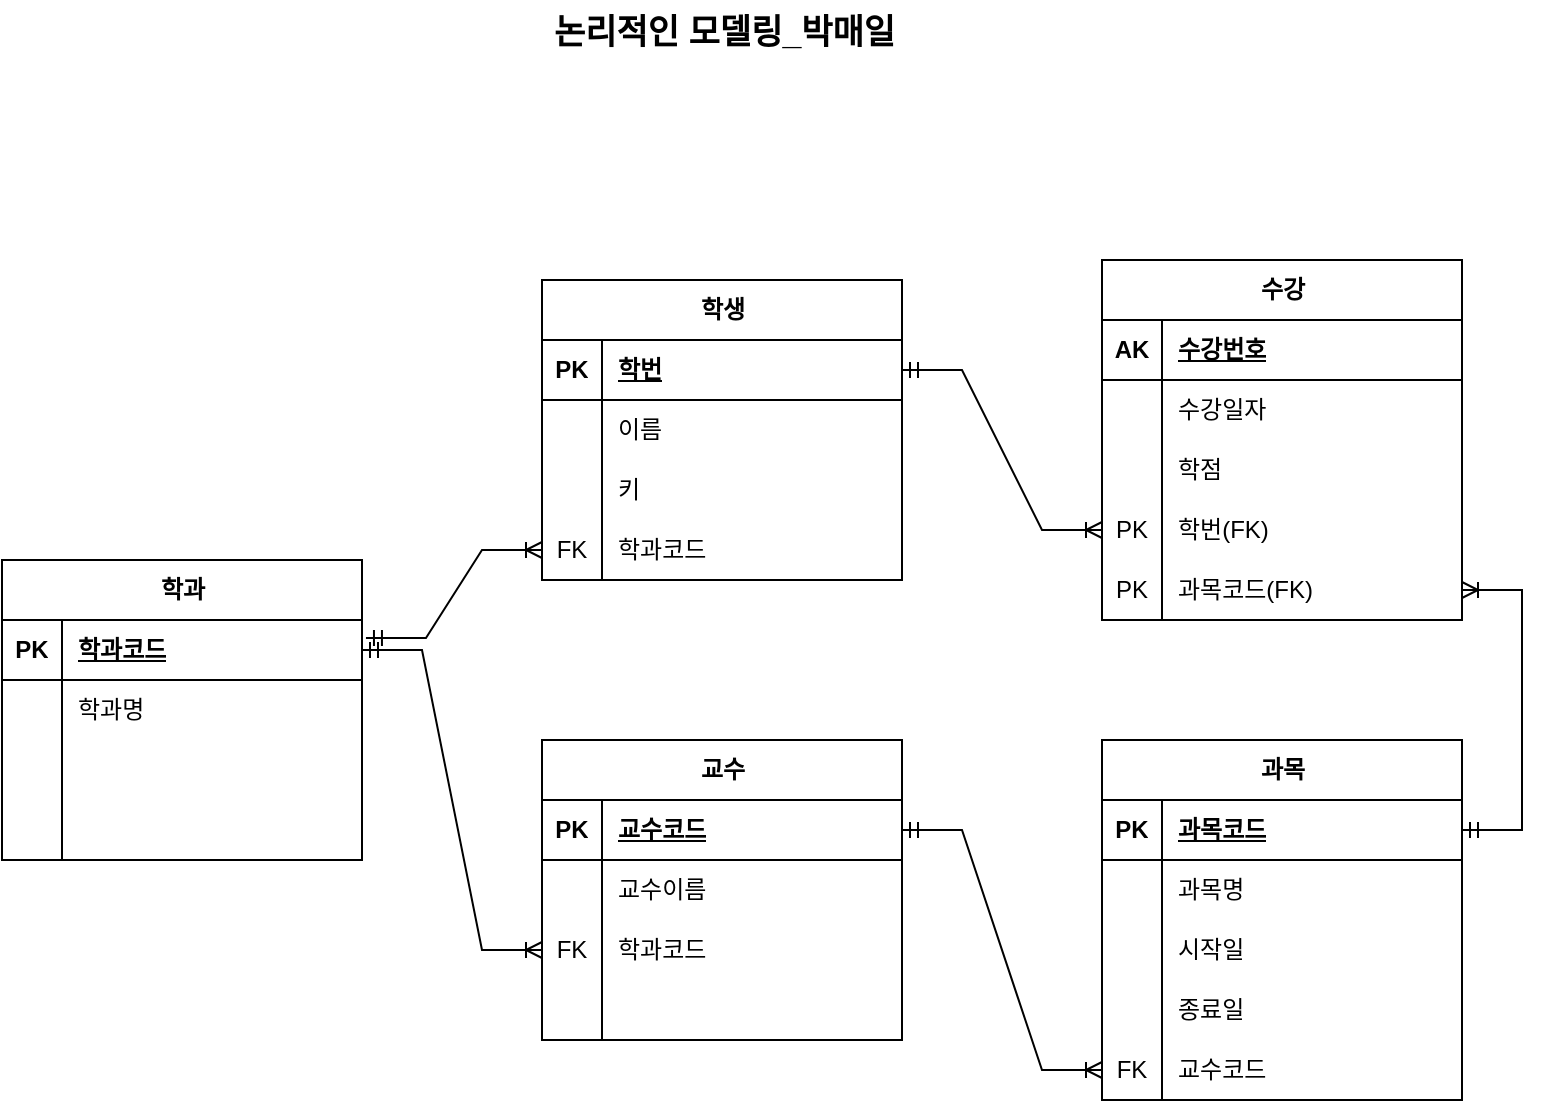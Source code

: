 <mxfile version="22.1.17" type="github" pages="3">
  <diagram name="페이지-1" id="8mbdbwKXTaejKCifQE3e">
    <mxGraphModel dx="1050" dy="607" grid="1" gridSize="10" guides="1" tooltips="1" connect="1" arrows="1" fold="1" page="1" pageScale="1" pageWidth="827" pageHeight="1169" math="0" shadow="0">
      <root>
        <mxCell id="0" />
        <mxCell id="1" parent="0" />
        <mxCell id="m6xZ7D8iMbfLOJDfzUZq-1" value="학생" style="shape=table;startSize=30;container=1;collapsible=1;childLayout=tableLayout;fixedRows=1;rowLines=0;fontStyle=1;align=center;resizeLast=1;html=1;" parent="1" vertex="1">
          <mxGeometry x="540" y="230" width="180" height="150" as="geometry" />
        </mxCell>
        <mxCell id="m6xZ7D8iMbfLOJDfzUZq-2" value="" style="shape=tableRow;horizontal=0;startSize=0;swimlaneHead=0;swimlaneBody=0;fillColor=none;collapsible=0;dropTarget=0;points=[[0,0.5],[1,0.5]];portConstraint=eastwest;top=0;left=0;right=0;bottom=1;" parent="m6xZ7D8iMbfLOJDfzUZq-1" vertex="1">
          <mxGeometry y="30" width="180" height="30" as="geometry" />
        </mxCell>
        <mxCell id="m6xZ7D8iMbfLOJDfzUZq-3" value="PK" style="shape=partialRectangle;connectable=0;fillColor=none;top=0;left=0;bottom=0;right=0;fontStyle=1;overflow=hidden;whiteSpace=wrap;html=1;" parent="m6xZ7D8iMbfLOJDfzUZq-2" vertex="1">
          <mxGeometry width="30" height="30" as="geometry">
            <mxRectangle width="30" height="30" as="alternateBounds" />
          </mxGeometry>
        </mxCell>
        <mxCell id="m6xZ7D8iMbfLOJDfzUZq-4" value="학번" style="shape=partialRectangle;connectable=0;fillColor=none;top=0;left=0;bottom=0;right=0;align=left;spacingLeft=6;fontStyle=5;overflow=hidden;whiteSpace=wrap;html=1;" parent="m6xZ7D8iMbfLOJDfzUZq-2" vertex="1">
          <mxGeometry x="30" width="150" height="30" as="geometry">
            <mxRectangle width="150" height="30" as="alternateBounds" />
          </mxGeometry>
        </mxCell>
        <mxCell id="m6xZ7D8iMbfLOJDfzUZq-5" value="" style="shape=tableRow;horizontal=0;startSize=0;swimlaneHead=0;swimlaneBody=0;fillColor=none;collapsible=0;dropTarget=0;points=[[0,0.5],[1,0.5]];portConstraint=eastwest;top=0;left=0;right=0;bottom=0;" parent="m6xZ7D8iMbfLOJDfzUZq-1" vertex="1">
          <mxGeometry y="60" width="180" height="30" as="geometry" />
        </mxCell>
        <mxCell id="m6xZ7D8iMbfLOJDfzUZq-6" value="" style="shape=partialRectangle;connectable=0;fillColor=none;top=0;left=0;bottom=0;right=0;editable=1;overflow=hidden;whiteSpace=wrap;html=1;" parent="m6xZ7D8iMbfLOJDfzUZq-5" vertex="1">
          <mxGeometry width="30" height="30" as="geometry">
            <mxRectangle width="30" height="30" as="alternateBounds" />
          </mxGeometry>
        </mxCell>
        <mxCell id="m6xZ7D8iMbfLOJDfzUZq-7" value="이름" style="shape=partialRectangle;connectable=0;fillColor=none;top=0;left=0;bottom=0;right=0;align=left;spacingLeft=6;overflow=hidden;whiteSpace=wrap;html=1;" parent="m6xZ7D8iMbfLOJDfzUZq-5" vertex="1">
          <mxGeometry x="30" width="150" height="30" as="geometry">
            <mxRectangle width="150" height="30" as="alternateBounds" />
          </mxGeometry>
        </mxCell>
        <mxCell id="m6xZ7D8iMbfLOJDfzUZq-8" value="" style="shape=tableRow;horizontal=0;startSize=0;swimlaneHead=0;swimlaneBody=0;fillColor=none;collapsible=0;dropTarget=0;points=[[0,0.5],[1,0.5]];portConstraint=eastwest;top=0;left=0;right=0;bottom=0;" parent="m6xZ7D8iMbfLOJDfzUZq-1" vertex="1">
          <mxGeometry y="90" width="180" height="30" as="geometry" />
        </mxCell>
        <mxCell id="m6xZ7D8iMbfLOJDfzUZq-9" value="" style="shape=partialRectangle;connectable=0;fillColor=none;top=0;left=0;bottom=0;right=0;editable=1;overflow=hidden;whiteSpace=wrap;html=1;" parent="m6xZ7D8iMbfLOJDfzUZq-8" vertex="1">
          <mxGeometry width="30" height="30" as="geometry">
            <mxRectangle width="30" height="30" as="alternateBounds" />
          </mxGeometry>
        </mxCell>
        <mxCell id="m6xZ7D8iMbfLOJDfzUZq-10" value="키" style="shape=partialRectangle;connectable=0;fillColor=none;top=0;left=0;bottom=0;right=0;align=left;spacingLeft=6;overflow=hidden;whiteSpace=wrap;html=1;" parent="m6xZ7D8iMbfLOJDfzUZq-8" vertex="1">
          <mxGeometry x="30" width="150" height="30" as="geometry">
            <mxRectangle width="150" height="30" as="alternateBounds" />
          </mxGeometry>
        </mxCell>
        <mxCell id="m6xZ7D8iMbfLOJDfzUZq-11" value="" style="shape=tableRow;horizontal=0;startSize=0;swimlaneHead=0;swimlaneBody=0;fillColor=none;collapsible=0;dropTarget=0;points=[[0,0.5],[1,0.5]];portConstraint=eastwest;top=0;left=0;right=0;bottom=0;" parent="m6xZ7D8iMbfLOJDfzUZq-1" vertex="1">
          <mxGeometry y="120" width="180" height="30" as="geometry" />
        </mxCell>
        <mxCell id="m6xZ7D8iMbfLOJDfzUZq-12" value="FK" style="shape=partialRectangle;connectable=0;fillColor=none;top=0;left=0;bottom=0;right=0;editable=1;overflow=hidden;whiteSpace=wrap;html=1;" parent="m6xZ7D8iMbfLOJDfzUZq-11" vertex="1">
          <mxGeometry width="30" height="30" as="geometry">
            <mxRectangle width="30" height="30" as="alternateBounds" />
          </mxGeometry>
        </mxCell>
        <mxCell id="m6xZ7D8iMbfLOJDfzUZq-13" value="학과코드" style="shape=partialRectangle;connectable=0;fillColor=none;top=0;left=0;bottom=0;right=0;align=left;spacingLeft=6;overflow=hidden;whiteSpace=wrap;html=1;" parent="m6xZ7D8iMbfLOJDfzUZq-11" vertex="1">
          <mxGeometry x="30" width="150" height="30" as="geometry">
            <mxRectangle width="150" height="30" as="alternateBounds" />
          </mxGeometry>
        </mxCell>
        <mxCell id="m6xZ7D8iMbfLOJDfzUZq-14" value="학과" style="shape=table;startSize=30;container=1;collapsible=1;childLayout=tableLayout;fixedRows=1;rowLines=0;fontStyle=1;align=center;resizeLast=1;html=1;" parent="1" vertex="1">
          <mxGeometry x="270" y="370" width="180" height="150" as="geometry" />
        </mxCell>
        <mxCell id="m6xZ7D8iMbfLOJDfzUZq-15" value="" style="shape=tableRow;horizontal=0;startSize=0;swimlaneHead=0;swimlaneBody=0;fillColor=none;collapsible=0;dropTarget=0;points=[[0,0.5],[1,0.5]];portConstraint=eastwest;top=0;left=0;right=0;bottom=1;" parent="m6xZ7D8iMbfLOJDfzUZq-14" vertex="1">
          <mxGeometry y="30" width="180" height="30" as="geometry" />
        </mxCell>
        <mxCell id="m6xZ7D8iMbfLOJDfzUZq-16" value="PK" style="shape=partialRectangle;connectable=0;fillColor=none;top=0;left=0;bottom=0;right=0;fontStyle=1;overflow=hidden;whiteSpace=wrap;html=1;" parent="m6xZ7D8iMbfLOJDfzUZq-15" vertex="1">
          <mxGeometry width="30" height="30" as="geometry">
            <mxRectangle width="30" height="30" as="alternateBounds" />
          </mxGeometry>
        </mxCell>
        <mxCell id="m6xZ7D8iMbfLOJDfzUZq-17" value="학과코드" style="shape=partialRectangle;connectable=0;fillColor=none;top=0;left=0;bottom=0;right=0;align=left;spacingLeft=6;fontStyle=5;overflow=hidden;whiteSpace=wrap;html=1;" parent="m6xZ7D8iMbfLOJDfzUZq-15" vertex="1">
          <mxGeometry x="30" width="150" height="30" as="geometry">
            <mxRectangle width="150" height="30" as="alternateBounds" />
          </mxGeometry>
        </mxCell>
        <mxCell id="m6xZ7D8iMbfLOJDfzUZq-18" value="" style="shape=tableRow;horizontal=0;startSize=0;swimlaneHead=0;swimlaneBody=0;fillColor=none;collapsible=0;dropTarget=0;points=[[0,0.5],[1,0.5]];portConstraint=eastwest;top=0;left=0;right=0;bottom=0;" parent="m6xZ7D8iMbfLOJDfzUZq-14" vertex="1">
          <mxGeometry y="60" width="180" height="30" as="geometry" />
        </mxCell>
        <mxCell id="m6xZ7D8iMbfLOJDfzUZq-19" value="" style="shape=partialRectangle;connectable=0;fillColor=none;top=0;left=0;bottom=0;right=0;editable=1;overflow=hidden;whiteSpace=wrap;html=1;" parent="m6xZ7D8iMbfLOJDfzUZq-18" vertex="1">
          <mxGeometry width="30" height="30" as="geometry">
            <mxRectangle width="30" height="30" as="alternateBounds" />
          </mxGeometry>
        </mxCell>
        <mxCell id="m6xZ7D8iMbfLOJDfzUZq-20" value="학과명" style="shape=partialRectangle;connectable=0;fillColor=none;top=0;left=0;bottom=0;right=0;align=left;spacingLeft=6;overflow=hidden;whiteSpace=wrap;html=1;" parent="m6xZ7D8iMbfLOJDfzUZq-18" vertex="1">
          <mxGeometry x="30" width="150" height="30" as="geometry">
            <mxRectangle width="150" height="30" as="alternateBounds" />
          </mxGeometry>
        </mxCell>
        <mxCell id="m6xZ7D8iMbfLOJDfzUZq-21" value="" style="shape=tableRow;horizontal=0;startSize=0;swimlaneHead=0;swimlaneBody=0;fillColor=none;collapsible=0;dropTarget=0;points=[[0,0.5],[1,0.5]];portConstraint=eastwest;top=0;left=0;right=0;bottom=0;" parent="m6xZ7D8iMbfLOJDfzUZq-14" vertex="1">
          <mxGeometry y="90" width="180" height="30" as="geometry" />
        </mxCell>
        <mxCell id="m6xZ7D8iMbfLOJDfzUZq-22" value="" style="shape=partialRectangle;connectable=0;fillColor=none;top=0;left=0;bottom=0;right=0;editable=1;overflow=hidden;whiteSpace=wrap;html=1;" parent="m6xZ7D8iMbfLOJDfzUZq-21" vertex="1">
          <mxGeometry width="30" height="30" as="geometry">
            <mxRectangle width="30" height="30" as="alternateBounds" />
          </mxGeometry>
        </mxCell>
        <mxCell id="m6xZ7D8iMbfLOJDfzUZq-23" value="" style="shape=partialRectangle;connectable=0;fillColor=none;top=0;left=0;bottom=0;right=0;align=left;spacingLeft=6;overflow=hidden;whiteSpace=wrap;html=1;" parent="m6xZ7D8iMbfLOJDfzUZq-21" vertex="1">
          <mxGeometry x="30" width="150" height="30" as="geometry">
            <mxRectangle width="150" height="30" as="alternateBounds" />
          </mxGeometry>
        </mxCell>
        <mxCell id="m6xZ7D8iMbfLOJDfzUZq-24" value="" style="shape=tableRow;horizontal=0;startSize=0;swimlaneHead=0;swimlaneBody=0;fillColor=none;collapsible=0;dropTarget=0;points=[[0,0.5],[1,0.5]];portConstraint=eastwest;top=0;left=0;right=0;bottom=0;" parent="m6xZ7D8iMbfLOJDfzUZq-14" vertex="1">
          <mxGeometry y="120" width="180" height="30" as="geometry" />
        </mxCell>
        <mxCell id="m6xZ7D8iMbfLOJDfzUZq-25" value="" style="shape=partialRectangle;connectable=0;fillColor=none;top=0;left=0;bottom=0;right=0;editable=1;overflow=hidden;whiteSpace=wrap;html=1;" parent="m6xZ7D8iMbfLOJDfzUZq-24" vertex="1">
          <mxGeometry width="30" height="30" as="geometry">
            <mxRectangle width="30" height="30" as="alternateBounds" />
          </mxGeometry>
        </mxCell>
        <mxCell id="m6xZ7D8iMbfLOJDfzUZq-26" value="" style="shape=partialRectangle;connectable=0;fillColor=none;top=0;left=0;bottom=0;right=0;align=left;spacingLeft=6;overflow=hidden;whiteSpace=wrap;html=1;" parent="m6xZ7D8iMbfLOJDfzUZq-24" vertex="1">
          <mxGeometry x="30" width="150" height="30" as="geometry">
            <mxRectangle width="150" height="30" as="alternateBounds" />
          </mxGeometry>
        </mxCell>
        <mxCell id="m6xZ7D8iMbfLOJDfzUZq-27" value="교수" style="shape=table;startSize=30;container=1;collapsible=1;childLayout=tableLayout;fixedRows=1;rowLines=0;fontStyle=1;align=center;resizeLast=1;html=1;" parent="1" vertex="1">
          <mxGeometry x="540" y="460" width="180" height="150" as="geometry" />
        </mxCell>
        <mxCell id="m6xZ7D8iMbfLOJDfzUZq-28" value="" style="shape=tableRow;horizontal=0;startSize=0;swimlaneHead=0;swimlaneBody=0;fillColor=none;collapsible=0;dropTarget=0;points=[[0,0.5],[1,0.5]];portConstraint=eastwest;top=0;left=0;right=0;bottom=1;" parent="m6xZ7D8iMbfLOJDfzUZq-27" vertex="1">
          <mxGeometry y="30" width="180" height="30" as="geometry" />
        </mxCell>
        <mxCell id="m6xZ7D8iMbfLOJDfzUZq-29" value="PK" style="shape=partialRectangle;connectable=0;fillColor=none;top=0;left=0;bottom=0;right=0;fontStyle=1;overflow=hidden;whiteSpace=wrap;html=1;" parent="m6xZ7D8iMbfLOJDfzUZq-28" vertex="1">
          <mxGeometry width="30" height="30" as="geometry">
            <mxRectangle width="30" height="30" as="alternateBounds" />
          </mxGeometry>
        </mxCell>
        <mxCell id="m6xZ7D8iMbfLOJDfzUZq-30" value="교수코드" style="shape=partialRectangle;connectable=0;fillColor=none;top=0;left=0;bottom=0;right=0;align=left;spacingLeft=6;fontStyle=5;overflow=hidden;whiteSpace=wrap;html=1;" parent="m6xZ7D8iMbfLOJDfzUZq-28" vertex="1">
          <mxGeometry x="30" width="150" height="30" as="geometry">
            <mxRectangle width="150" height="30" as="alternateBounds" />
          </mxGeometry>
        </mxCell>
        <mxCell id="m6xZ7D8iMbfLOJDfzUZq-31" value="" style="shape=tableRow;horizontal=0;startSize=0;swimlaneHead=0;swimlaneBody=0;fillColor=none;collapsible=0;dropTarget=0;points=[[0,0.5],[1,0.5]];portConstraint=eastwest;top=0;left=0;right=0;bottom=0;" parent="m6xZ7D8iMbfLOJDfzUZq-27" vertex="1">
          <mxGeometry y="60" width="180" height="30" as="geometry" />
        </mxCell>
        <mxCell id="m6xZ7D8iMbfLOJDfzUZq-32" value="" style="shape=partialRectangle;connectable=0;fillColor=none;top=0;left=0;bottom=0;right=0;editable=1;overflow=hidden;whiteSpace=wrap;html=1;" parent="m6xZ7D8iMbfLOJDfzUZq-31" vertex="1">
          <mxGeometry width="30" height="30" as="geometry">
            <mxRectangle width="30" height="30" as="alternateBounds" />
          </mxGeometry>
        </mxCell>
        <mxCell id="m6xZ7D8iMbfLOJDfzUZq-33" value="교수이름" style="shape=partialRectangle;connectable=0;fillColor=none;top=0;left=0;bottom=0;right=0;align=left;spacingLeft=6;overflow=hidden;whiteSpace=wrap;html=1;" parent="m6xZ7D8iMbfLOJDfzUZq-31" vertex="1">
          <mxGeometry x="30" width="150" height="30" as="geometry">
            <mxRectangle width="150" height="30" as="alternateBounds" />
          </mxGeometry>
        </mxCell>
        <mxCell id="m6xZ7D8iMbfLOJDfzUZq-34" value="" style="shape=tableRow;horizontal=0;startSize=0;swimlaneHead=0;swimlaneBody=0;fillColor=none;collapsible=0;dropTarget=0;points=[[0,0.5],[1,0.5]];portConstraint=eastwest;top=0;left=0;right=0;bottom=0;" parent="m6xZ7D8iMbfLOJDfzUZq-27" vertex="1">
          <mxGeometry y="90" width="180" height="30" as="geometry" />
        </mxCell>
        <mxCell id="m6xZ7D8iMbfLOJDfzUZq-35" value="FK" style="shape=partialRectangle;connectable=0;fillColor=none;top=0;left=0;bottom=0;right=0;editable=1;overflow=hidden;whiteSpace=wrap;html=1;" parent="m6xZ7D8iMbfLOJDfzUZq-34" vertex="1">
          <mxGeometry width="30" height="30" as="geometry">
            <mxRectangle width="30" height="30" as="alternateBounds" />
          </mxGeometry>
        </mxCell>
        <mxCell id="m6xZ7D8iMbfLOJDfzUZq-36" value="학과코드" style="shape=partialRectangle;connectable=0;fillColor=none;top=0;left=0;bottom=0;right=0;align=left;spacingLeft=6;overflow=hidden;whiteSpace=wrap;html=1;" parent="m6xZ7D8iMbfLOJDfzUZq-34" vertex="1">
          <mxGeometry x="30" width="150" height="30" as="geometry">
            <mxRectangle width="150" height="30" as="alternateBounds" />
          </mxGeometry>
        </mxCell>
        <mxCell id="m6xZ7D8iMbfLOJDfzUZq-37" value="" style="shape=tableRow;horizontal=0;startSize=0;swimlaneHead=0;swimlaneBody=0;fillColor=none;collapsible=0;dropTarget=0;points=[[0,0.5],[1,0.5]];portConstraint=eastwest;top=0;left=0;right=0;bottom=0;" parent="m6xZ7D8iMbfLOJDfzUZq-27" vertex="1">
          <mxGeometry y="120" width="180" height="30" as="geometry" />
        </mxCell>
        <mxCell id="m6xZ7D8iMbfLOJDfzUZq-38" value="" style="shape=partialRectangle;connectable=0;fillColor=none;top=0;left=0;bottom=0;right=0;editable=1;overflow=hidden;whiteSpace=wrap;html=1;" parent="m6xZ7D8iMbfLOJDfzUZq-37" vertex="1">
          <mxGeometry width="30" height="30" as="geometry">
            <mxRectangle width="30" height="30" as="alternateBounds" />
          </mxGeometry>
        </mxCell>
        <mxCell id="m6xZ7D8iMbfLOJDfzUZq-39" value="" style="shape=partialRectangle;connectable=0;fillColor=none;top=0;left=0;bottom=0;right=0;align=left;spacingLeft=6;overflow=hidden;whiteSpace=wrap;html=1;" parent="m6xZ7D8iMbfLOJDfzUZq-37" vertex="1">
          <mxGeometry x="30" width="150" height="30" as="geometry">
            <mxRectangle width="150" height="30" as="alternateBounds" />
          </mxGeometry>
        </mxCell>
        <mxCell id="m6xZ7D8iMbfLOJDfzUZq-40" value="과목" style="shape=table;startSize=30;container=1;collapsible=1;childLayout=tableLayout;fixedRows=1;rowLines=0;fontStyle=1;align=center;resizeLast=1;html=1;" parent="1" vertex="1">
          <mxGeometry x="820" y="460" width="180" height="180" as="geometry" />
        </mxCell>
        <mxCell id="m6xZ7D8iMbfLOJDfzUZq-41" value="" style="shape=tableRow;horizontal=0;startSize=0;swimlaneHead=0;swimlaneBody=0;fillColor=none;collapsible=0;dropTarget=0;points=[[0,0.5],[1,0.5]];portConstraint=eastwest;top=0;left=0;right=0;bottom=1;" parent="m6xZ7D8iMbfLOJDfzUZq-40" vertex="1">
          <mxGeometry y="30" width="180" height="30" as="geometry" />
        </mxCell>
        <mxCell id="m6xZ7D8iMbfLOJDfzUZq-42" value="PK" style="shape=partialRectangle;connectable=0;fillColor=none;top=0;left=0;bottom=0;right=0;fontStyle=1;overflow=hidden;whiteSpace=wrap;html=1;" parent="m6xZ7D8iMbfLOJDfzUZq-41" vertex="1">
          <mxGeometry width="30" height="30" as="geometry">
            <mxRectangle width="30" height="30" as="alternateBounds" />
          </mxGeometry>
        </mxCell>
        <mxCell id="m6xZ7D8iMbfLOJDfzUZq-43" value="과목코드" style="shape=partialRectangle;connectable=0;fillColor=none;top=0;left=0;bottom=0;right=0;align=left;spacingLeft=6;fontStyle=5;overflow=hidden;whiteSpace=wrap;html=1;" parent="m6xZ7D8iMbfLOJDfzUZq-41" vertex="1">
          <mxGeometry x="30" width="150" height="30" as="geometry">
            <mxRectangle width="150" height="30" as="alternateBounds" />
          </mxGeometry>
        </mxCell>
        <mxCell id="m6xZ7D8iMbfLOJDfzUZq-44" value="" style="shape=tableRow;horizontal=0;startSize=0;swimlaneHead=0;swimlaneBody=0;fillColor=none;collapsible=0;dropTarget=0;points=[[0,0.5],[1,0.5]];portConstraint=eastwest;top=0;left=0;right=0;bottom=0;" parent="m6xZ7D8iMbfLOJDfzUZq-40" vertex="1">
          <mxGeometry y="60" width="180" height="30" as="geometry" />
        </mxCell>
        <mxCell id="m6xZ7D8iMbfLOJDfzUZq-45" value="" style="shape=partialRectangle;connectable=0;fillColor=none;top=0;left=0;bottom=0;right=0;editable=1;overflow=hidden;whiteSpace=wrap;html=1;" parent="m6xZ7D8iMbfLOJDfzUZq-44" vertex="1">
          <mxGeometry width="30" height="30" as="geometry">
            <mxRectangle width="30" height="30" as="alternateBounds" />
          </mxGeometry>
        </mxCell>
        <mxCell id="m6xZ7D8iMbfLOJDfzUZq-46" value="과목명" style="shape=partialRectangle;connectable=0;fillColor=none;top=0;left=0;bottom=0;right=0;align=left;spacingLeft=6;overflow=hidden;whiteSpace=wrap;html=1;" parent="m6xZ7D8iMbfLOJDfzUZq-44" vertex="1">
          <mxGeometry x="30" width="150" height="30" as="geometry">
            <mxRectangle width="150" height="30" as="alternateBounds" />
          </mxGeometry>
        </mxCell>
        <mxCell id="m6xZ7D8iMbfLOJDfzUZq-47" value="" style="shape=tableRow;horizontal=0;startSize=0;swimlaneHead=0;swimlaneBody=0;fillColor=none;collapsible=0;dropTarget=0;points=[[0,0.5],[1,0.5]];portConstraint=eastwest;top=0;left=0;right=0;bottom=0;" parent="m6xZ7D8iMbfLOJDfzUZq-40" vertex="1">
          <mxGeometry y="90" width="180" height="30" as="geometry" />
        </mxCell>
        <mxCell id="m6xZ7D8iMbfLOJDfzUZq-48" value="" style="shape=partialRectangle;connectable=0;fillColor=none;top=0;left=0;bottom=0;right=0;editable=1;overflow=hidden;whiteSpace=wrap;html=1;" parent="m6xZ7D8iMbfLOJDfzUZq-47" vertex="1">
          <mxGeometry width="30" height="30" as="geometry">
            <mxRectangle width="30" height="30" as="alternateBounds" />
          </mxGeometry>
        </mxCell>
        <mxCell id="m6xZ7D8iMbfLOJDfzUZq-49" value="시작일" style="shape=partialRectangle;connectable=0;fillColor=none;top=0;left=0;bottom=0;right=0;align=left;spacingLeft=6;overflow=hidden;whiteSpace=wrap;html=1;" parent="m6xZ7D8iMbfLOJDfzUZq-47" vertex="1">
          <mxGeometry x="30" width="150" height="30" as="geometry">
            <mxRectangle width="150" height="30" as="alternateBounds" />
          </mxGeometry>
        </mxCell>
        <mxCell id="m6xZ7D8iMbfLOJDfzUZq-50" value="" style="shape=tableRow;horizontal=0;startSize=0;swimlaneHead=0;swimlaneBody=0;fillColor=none;collapsible=0;dropTarget=0;points=[[0,0.5],[1,0.5]];portConstraint=eastwest;top=0;left=0;right=0;bottom=0;" parent="m6xZ7D8iMbfLOJDfzUZq-40" vertex="1">
          <mxGeometry y="120" width="180" height="30" as="geometry" />
        </mxCell>
        <mxCell id="m6xZ7D8iMbfLOJDfzUZq-51" value="" style="shape=partialRectangle;connectable=0;fillColor=none;top=0;left=0;bottom=0;right=0;editable=1;overflow=hidden;whiteSpace=wrap;html=1;" parent="m6xZ7D8iMbfLOJDfzUZq-50" vertex="1">
          <mxGeometry width="30" height="30" as="geometry">
            <mxRectangle width="30" height="30" as="alternateBounds" />
          </mxGeometry>
        </mxCell>
        <mxCell id="m6xZ7D8iMbfLOJDfzUZq-52" value="종료일" style="shape=partialRectangle;connectable=0;fillColor=none;top=0;left=0;bottom=0;right=0;align=left;spacingLeft=6;overflow=hidden;whiteSpace=wrap;html=1;" parent="m6xZ7D8iMbfLOJDfzUZq-50" vertex="1">
          <mxGeometry x="30" width="150" height="30" as="geometry">
            <mxRectangle width="150" height="30" as="alternateBounds" />
          </mxGeometry>
        </mxCell>
        <mxCell id="m6xZ7D8iMbfLOJDfzUZq-84" value="" style="shape=tableRow;horizontal=0;startSize=0;swimlaneHead=0;swimlaneBody=0;fillColor=none;collapsible=0;dropTarget=0;points=[[0,0.5],[1,0.5]];portConstraint=eastwest;top=0;left=0;right=0;bottom=0;" parent="m6xZ7D8iMbfLOJDfzUZq-40" vertex="1">
          <mxGeometry y="150" width="180" height="30" as="geometry" />
        </mxCell>
        <mxCell id="m6xZ7D8iMbfLOJDfzUZq-85" value="FK" style="shape=partialRectangle;connectable=0;fillColor=none;top=0;left=0;bottom=0;right=0;editable=1;overflow=hidden;whiteSpace=wrap;html=1;" parent="m6xZ7D8iMbfLOJDfzUZq-84" vertex="1">
          <mxGeometry width="30" height="30" as="geometry">
            <mxRectangle width="30" height="30" as="alternateBounds" />
          </mxGeometry>
        </mxCell>
        <mxCell id="m6xZ7D8iMbfLOJDfzUZq-86" value="교수코드" style="shape=partialRectangle;connectable=0;fillColor=none;top=0;left=0;bottom=0;right=0;align=left;spacingLeft=6;overflow=hidden;whiteSpace=wrap;html=1;" parent="m6xZ7D8iMbfLOJDfzUZq-84" vertex="1">
          <mxGeometry x="30" width="150" height="30" as="geometry">
            <mxRectangle width="150" height="30" as="alternateBounds" />
          </mxGeometry>
        </mxCell>
        <mxCell id="m6xZ7D8iMbfLOJDfzUZq-66" value="수강" style="shape=table;startSize=30;container=1;collapsible=1;childLayout=tableLayout;fixedRows=1;rowLines=0;fontStyle=1;align=center;resizeLast=1;html=1;" parent="1" vertex="1">
          <mxGeometry x="820" y="220" width="180" height="180" as="geometry" />
        </mxCell>
        <mxCell id="m6xZ7D8iMbfLOJDfzUZq-67" value="" style="shape=tableRow;horizontal=0;startSize=0;swimlaneHead=0;swimlaneBody=0;fillColor=none;collapsible=0;dropTarget=0;points=[[0,0.5],[1,0.5]];portConstraint=eastwest;top=0;left=0;right=0;bottom=1;" parent="m6xZ7D8iMbfLOJDfzUZq-66" vertex="1">
          <mxGeometry y="30" width="180" height="30" as="geometry" />
        </mxCell>
        <mxCell id="m6xZ7D8iMbfLOJDfzUZq-68" value="AK" style="shape=partialRectangle;connectable=0;fillColor=none;top=0;left=0;bottom=0;right=0;fontStyle=1;overflow=hidden;whiteSpace=wrap;html=1;" parent="m6xZ7D8iMbfLOJDfzUZq-67" vertex="1">
          <mxGeometry width="30" height="30" as="geometry">
            <mxRectangle width="30" height="30" as="alternateBounds" />
          </mxGeometry>
        </mxCell>
        <mxCell id="m6xZ7D8iMbfLOJDfzUZq-69" value="수강번호" style="shape=partialRectangle;connectable=0;fillColor=none;top=0;left=0;bottom=0;right=0;align=left;spacingLeft=6;fontStyle=5;overflow=hidden;whiteSpace=wrap;html=1;" parent="m6xZ7D8iMbfLOJDfzUZq-67" vertex="1">
          <mxGeometry x="30" width="150" height="30" as="geometry">
            <mxRectangle width="150" height="30" as="alternateBounds" />
          </mxGeometry>
        </mxCell>
        <mxCell id="m6xZ7D8iMbfLOJDfzUZq-70" value="" style="shape=tableRow;horizontal=0;startSize=0;swimlaneHead=0;swimlaneBody=0;fillColor=none;collapsible=0;dropTarget=0;points=[[0,0.5],[1,0.5]];portConstraint=eastwest;top=0;left=0;right=0;bottom=0;" parent="m6xZ7D8iMbfLOJDfzUZq-66" vertex="1">
          <mxGeometry y="60" width="180" height="30" as="geometry" />
        </mxCell>
        <mxCell id="m6xZ7D8iMbfLOJDfzUZq-71" value="" style="shape=partialRectangle;connectable=0;fillColor=none;top=0;left=0;bottom=0;right=0;editable=1;overflow=hidden;whiteSpace=wrap;html=1;" parent="m6xZ7D8iMbfLOJDfzUZq-70" vertex="1">
          <mxGeometry width="30" height="30" as="geometry">
            <mxRectangle width="30" height="30" as="alternateBounds" />
          </mxGeometry>
        </mxCell>
        <mxCell id="m6xZ7D8iMbfLOJDfzUZq-72" value="수강일자" style="shape=partialRectangle;connectable=0;fillColor=none;top=0;left=0;bottom=0;right=0;align=left;spacingLeft=6;overflow=hidden;whiteSpace=wrap;html=1;" parent="m6xZ7D8iMbfLOJDfzUZq-70" vertex="1">
          <mxGeometry x="30" width="150" height="30" as="geometry">
            <mxRectangle width="150" height="30" as="alternateBounds" />
          </mxGeometry>
        </mxCell>
        <mxCell id="m6xZ7D8iMbfLOJDfzUZq-73" value="" style="shape=tableRow;horizontal=0;startSize=0;swimlaneHead=0;swimlaneBody=0;fillColor=none;collapsible=0;dropTarget=0;points=[[0,0.5],[1,0.5]];portConstraint=eastwest;top=0;left=0;right=0;bottom=0;" parent="m6xZ7D8iMbfLOJDfzUZq-66" vertex="1">
          <mxGeometry y="90" width="180" height="30" as="geometry" />
        </mxCell>
        <mxCell id="m6xZ7D8iMbfLOJDfzUZq-74" value="" style="shape=partialRectangle;connectable=0;fillColor=none;top=0;left=0;bottom=0;right=0;editable=1;overflow=hidden;whiteSpace=wrap;html=1;" parent="m6xZ7D8iMbfLOJDfzUZq-73" vertex="1">
          <mxGeometry width="30" height="30" as="geometry">
            <mxRectangle width="30" height="30" as="alternateBounds" />
          </mxGeometry>
        </mxCell>
        <mxCell id="m6xZ7D8iMbfLOJDfzUZq-75" value="학점" style="shape=partialRectangle;connectable=0;fillColor=none;top=0;left=0;bottom=0;right=0;align=left;spacingLeft=6;overflow=hidden;whiteSpace=wrap;html=1;" parent="m6xZ7D8iMbfLOJDfzUZq-73" vertex="1">
          <mxGeometry x="30" width="150" height="30" as="geometry">
            <mxRectangle width="150" height="30" as="alternateBounds" />
          </mxGeometry>
        </mxCell>
        <mxCell id="m6xZ7D8iMbfLOJDfzUZq-76" value="" style="shape=tableRow;horizontal=0;startSize=0;swimlaneHead=0;swimlaneBody=0;fillColor=none;collapsible=0;dropTarget=0;points=[[0,0.5],[1,0.5]];portConstraint=eastwest;top=0;left=0;right=0;bottom=0;" parent="m6xZ7D8iMbfLOJDfzUZq-66" vertex="1">
          <mxGeometry y="120" width="180" height="30" as="geometry" />
        </mxCell>
        <mxCell id="m6xZ7D8iMbfLOJDfzUZq-77" value="PK" style="shape=partialRectangle;connectable=0;fillColor=none;top=0;left=0;bottom=0;right=0;editable=1;overflow=hidden;whiteSpace=wrap;html=1;" parent="m6xZ7D8iMbfLOJDfzUZq-76" vertex="1">
          <mxGeometry width="30" height="30" as="geometry">
            <mxRectangle width="30" height="30" as="alternateBounds" />
          </mxGeometry>
        </mxCell>
        <mxCell id="m6xZ7D8iMbfLOJDfzUZq-78" value="학번(FK)" style="shape=partialRectangle;connectable=0;fillColor=none;top=0;left=0;bottom=0;right=0;align=left;spacingLeft=6;overflow=hidden;whiteSpace=wrap;html=1;" parent="m6xZ7D8iMbfLOJDfzUZq-76" vertex="1">
          <mxGeometry x="30" width="150" height="30" as="geometry">
            <mxRectangle width="150" height="30" as="alternateBounds" />
          </mxGeometry>
        </mxCell>
        <mxCell id="m6xZ7D8iMbfLOJDfzUZq-87" value="" style="shape=tableRow;horizontal=0;startSize=0;swimlaneHead=0;swimlaneBody=0;fillColor=none;collapsible=0;dropTarget=0;points=[[0,0.5],[1,0.5]];portConstraint=eastwest;top=0;left=0;right=0;bottom=0;" parent="m6xZ7D8iMbfLOJDfzUZq-66" vertex="1">
          <mxGeometry y="150" width="180" height="30" as="geometry" />
        </mxCell>
        <mxCell id="m6xZ7D8iMbfLOJDfzUZq-88" value="PK" style="shape=partialRectangle;connectable=0;fillColor=none;top=0;left=0;bottom=0;right=0;editable=1;overflow=hidden;whiteSpace=wrap;html=1;" parent="m6xZ7D8iMbfLOJDfzUZq-87" vertex="1">
          <mxGeometry width="30" height="30" as="geometry">
            <mxRectangle width="30" height="30" as="alternateBounds" />
          </mxGeometry>
        </mxCell>
        <mxCell id="m6xZ7D8iMbfLOJDfzUZq-89" value="과목코드(FK)" style="shape=partialRectangle;connectable=0;fillColor=none;top=0;left=0;bottom=0;right=0;align=left;spacingLeft=6;overflow=hidden;whiteSpace=wrap;html=1;" parent="m6xZ7D8iMbfLOJDfzUZq-87" vertex="1">
          <mxGeometry x="30" width="150" height="30" as="geometry">
            <mxRectangle width="150" height="30" as="alternateBounds" />
          </mxGeometry>
        </mxCell>
        <mxCell id="m6xZ7D8iMbfLOJDfzUZq-81" value="" style="edgeStyle=entityRelationEdgeStyle;fontSize=12;html=1;endArrow=ERoneToMany;startArrow=ERmandOne;rounded=0;exitX=1.011;exitY=0.3;exitDx=0;exitDy=0;entryX=0;entryY=0.5;entryDx=0;entryDy=0;exitPerimeter=0;" parent="1" source="m6xZ7D8iMbfLOJDfzUZq-15" target="m6xZ7D8iMbfLOJDfzUZq-11" edge="1">
          <mxGeometry width="100" height="100" relative="1" as="geometry">
            <mxPoint x="480" y="285" as="sourcePoint" />
            <mxPoint x="630" y="375" as="targetPoint" />
          </mxGeometry>
        </mxCell>
        <mxCell id="m6xZ7D8iMbfLOJDfzUZq-82" value="" style="edgeStyle=entityRelationEdgeStyle;fontSize=12;html=1;endArrow=ERoneToMany;startArrow=ERmandOne;rounded=0;entryX=0;entryY=0.5;entryDx=0;entryDy=0;exitX=1;exitY=0.5;exitDx=0;exitDy=0;" parent="1" source="m6xZ7D8iMbfLOJDfzUZq-15" target="m6xZ7D8iMbfLOJDfzUZq-34" edge="1">
          <mxGeometry width="100" height="100" relative="1" as="geometry">
            <mxPoint x="450" y="360" as="sourcePoint" />
            <mxPoint x="610" y="400" as="targetPoint" />
            <Array as="points">
              <mxPoint x="570" y="450" />
            </Array>
          </mxGeometry>
        </mxCell>
        <mxCell id="m6xZ7D8iMbfLOJDfzUZq-83" value="" style="edgeStyle=entityRelationEdgeStyle;fontSize=12;html=1;endArrow=ERoneToMany;startArrow=ERmandOne;rounded=0;entryX=0;entryY=0.5;entryDx=0;entryDy=0;exitX=1;exitY=0.5;exitDx=0;exitDy=0;" parent="1" source="m6xZ7D8iMbfLOJDfzUZq-28" target="m6xZ7D8iMbfLOJDfzUZq-84" edge="1">
          <mxGeometry width="100" height="100" relative="1" as="geometry">
            <mxPoint x="740" y="570" as="sourcePoint" />
            <mxPoint x="840" y="670" as="targetPoint" />
            <Array as="points">
              <mxPoint x="870" y="655" />
            </Array>
          </mxGeometry>
        </mxCell>
        <mxCell id="m6xZ7D8iMbfLOJDfzUZq-90" value="" style="edgeStyle=entityRelationEdgeStyle;fontSize=12;html=1;endArrow=ERoneToMany;startArrow=ERmandOne;rounded=0;entryX=0;entryY=0.5;entryDx=0;entryDy=0;exitX=1;exitY=0.5;exitDx=0;exitDy=0;" parent="1" source="m6xZ7D8iMbfLOJDfzUZq-2" target="m6xZ7D8iMbfLOJDfzUZq-76" edge="1">
          <mxGeometry width="100" height="100" relative="1" as="geometry">
            <mxPoint x="460" y="385" as="sourcePoint" />
            <mxPoint x="560" y="485" as="targetPoint" />
            <Array as="points">
              <mxPoint x="590" y="470" />
            </Array>
          </mxGeometry>
        </mxCell>
        <mxCell id="m6xZ7D8iMbfLOJDfzUZq-91" value="" style="edgeStyle=entityRelationEdgeStyle;fontSize=12;html=1;endArrow=ERoneToMany;startArrow=ERmandOne;rounded=0;entryX=1;entryY=0.5;entryDx=0;entryDy=0;exitX=1;exitY=0.5;exitDx=0;exitDy=0;" parent="1" source="m6xZ7D8iMbfLOJDfzUZq-41" target="m6xZ7D8iMbfLOJDfzUZq-87" edge="1">
          <mxGeometry width="100" height="100" relative="1" as="geometry">
            <mxPoint x="730" y="285" as="sourcePoint" />
            <mxPoint x="830" y="365" as="targetPoint" />
            <Array as="points">
              <mxPoint x="600" y="480" />
            </Array>
          </mxGeometry>
        </mxCell>
        <mxCell id="m6xZ7D8iMbfLOJDfzUZq-92" value="논리적인 모델링_박매일" style="text;strokeColor=none;fillColor=none;spacingLeft=4;spacingRight=4;overflow=hidden;rotatable=0;points=[[0,0.5],[1,0.5]];portConstraint=eastwest;fontSize=17;whiteSpace=wrap;html=1;fontStyle=1" parent="1" vertex="1">
          <mxGeometry x="540" y="90" width="200" height="30" as="geometry" />
        </mxCell>
      </root>
    </mxGraphModel>
  </diagram>
  <diagram id="UtDaFHQmYoLvkmVQfIGM" name="페이지-2">
    <mxGraphModel dx="1050" dy="607" grid="1" gridSize="10" guides="1" tooltips="1" connect="1" arrows="1" fold="1" page="1" pageScale="1" pageWidth="827" pageHeight="1169" math="0" shadow="0">
      <root>
        <mxCell id="0" />
        <mxCell id="1" parent="0" />
        <mxCell id="TclDjarlPomzTp1MlGv1-1" value="고객" style="whiteSpace=wrap;html=1;align=center;" parent="1" vertex="1">
          <mxGeometry x="199" y="390" width="100" height="40" as="geometry" />
        </mxCell>
        <mxCell id="TclDjarlPomzTp1MlGv1-3" value="&lt;u&gt;고객아이디&lt;/u&gt;" style="ellipse;whiteSpace=wrap;html=1;align=center;" parent="1" vertex="1">
          <mxGeometry x="59" y="310" width="100" height="40" as="geometry" />
        </mxCell>
        <mxCell id="TclDjarlPomzTp1MlGv1-4" value="고객이름" style="ellipse;whiteSpace=wrap;html=1;align=center;" parent="1" vertex="1">
          <mxGeometry x="169" y="310" width="100" height="40" as="geometry" />
        </mxCell>
        <mxCell id="TclDjarlPomzTp1MlGv1-5" value="나이" style="ellipse;whiteSpace=wrap;html=1;align=center;" parent="1" vertex="1">
          <mxGeometry x="350" y="350" width="100" height="40" as="geometry" />
        </mxCell>
        <mxCell id="TclDjarlPomzTp1MlGv1-6" value="직업" style="ellipse;whiteSpace=wrap;html=1;align=center;" parent="1" vertex="1">
          <mxGeometry x="59" y="390" width="100" height="40" as="geometry" />
        </mxCell>
        <mxCell id="TclDjarlPomzTp1MlGv1-7" value="등급" style="ellipse;whiteSpace=wrap;html=1;align=center;" parent="1" vertex="1">
          <mxGeometry x="169" y="470" width="100" height="40" as="geometry" />
        </mxCell>
        <mxCell id="TclDjarlPomzTp1MlGv1-8" value="적립급" style="ellipse;whiteSpace=wrap;html=1;align=center;" parent="1" vertex="1">
          <mxGeometry x="273" y="460" width="100" height="40" as="geometry" />
        </mxCell>
        <mxCell id="TclDjarlPomzTp1MlGv1-9" value="가입일" style="ellipse;whiteSpace=wrap;html=1;align=center;" parent="1" vertex="1">
          <mxGeometry x="59" y="460" width="100" height="40" as="geometry" />
        </mxCell>
        <mxCell id="TclDjarlPomzTp1MlGv1-12" value="" style="endArrow=none;html=1;rounded=0;exitX=0.5;exitY=1;exitDx=0;exitDy=0;entryX=0.5;entryY=0;entryDx=0;entryDy=0;" parent="1" source="TclDjarlPomzTp1MlGv1-4" target="TclDjarlPomzTp1MlGv1-1" edge="1">
          <mxGeometry relative="1" as="geometry">
            <mxPoint x="339" y="420" as="sourcePoint" />
            <mxPoint x="499" y="420" as="targetPoint" />
          </mxGeometry>
        </mxCell>
        <mxCell id="TclDjarlPomzTp1MlGv1-13" value="" style="endArrow=none;html=1;rounded=0;exitX=0;exitY=0.5;exitDx=0;exitDy=0;entryX=0.5;entryY=0;entryDx=0;entryDy=0;" parent="1" source="TclDjarlPomzTp1MlGv1-5" target="TclDjarlPomzTp1MlGv1-1" edge="1">
          <mxGeometry relative="1" as="geometry">
            <mxPoint x="229" y="360" as="sourcePoint" />
            <mxPoint x="259" y="400" as="targetPoint" />
          </mxGeometry>
        </mxCell>
        <mxCell id="TclDjarlPomzTp1MlGv1-14" value="" style="endArrow=none;html=1;rounded=0;exitX=0.5;exitY=1;exitDx=0;exitDy=0;entryX=0.5;entryY=0;entryDx=0;entryDy=0;" parent="1" source="TclDjarlPomzTp1MlGv1-3" target="TclDjarlPomzTp1MlGv1-1" edge="1">
          <mxGeometry relative="1" as="geometry">
            <mxPoint x="339" y="360" as="sourcePoint" />
            <mxPoint x="259" y="400" as="targetPoint" />
          </mxGeometry>
        </mxCell>
        <mxCell id="TclDjarlPomzTp1MlGv1-15" value="" style="endArrow=none;html=1;rounded=0;exitX=1;exitY=0.5;exitDx=0;exitDy=0;entryX=0;entryY=0.5;entryDx=0;entryDy=0;" parent="1" source="TclDjarlPomzTp1MlGv1-6" target="TclDjarlPomzTp1MlGv1-1" edge="1">
          <mxGeometry relative="1" as="geometry">
            <mxPoint x="119" y="360" as="sourcePoint" />
            <mxPoint x="259" y="400" as="targetPoint" />
          </mxGeometry>
        </mxCell>
        <mxCell id="TclDjarlPomzTp1MlGv1-16" value="" style="endArrow=none;html=1;rounded=0;exitX=0.61;exitY=0.05;exitDx=0;exitDy=0;entryX=0;entryY=0.5;entryDx=0;entryDy=0;exitPerimeter=0;" parent="1" source="TclDjarlPomzTp1MlGv1-9" target="TclDjarlPomzTp1MlGv1-1" edge="1">
          <mxGeometry relative="1" as="geometry">
            <mxPoint x="169" y="420" as="sourcePoint" />
            <mxPoint x="209" y="420" as="targetPoint" />
          </mxGeometry>
        </mxCell>
        <mxCell id="TclDjarlPomzTp1MlGv1-17" value="" style="endArrow=none;html=1;rounded=0;exitX=0.5;exitY=0;exitDx=0;exitDy=0;entryX=0.5;entryY=1;entryDx=0;entryDy=0;" parent="1" source="TclDjarlPomzTp1MlGv1-7" target="TclDjarlPomzTp1MlGv1-1" edge="1">
          <mxGeometry relative="1" as="geometry">
            <mxPoint x="130" y="472" as="sourcePoint" />
            <mxPoint x="209" y="420" as="targetPoint" />
          </mxGeometry>
        </mxCell>
        <mxCell id="TclDjarlPomzTp1MlGv1-18" value="" style="endArrow=none;html=1;rounded=0;exitX=0.5;exitY=0;exitDx=0;exitDy=0;" parent="1" source="TclDjarlPomzTp1MlGv1-8" edge="1">
          <mxGeometry relative="1" as="geometry">
            <mxPoint x="229" y="480" as="sourcePoint" />
            <mxPoint x="249" y="430" as="targetPoint" />
          </mxGeometry>
        </mxCell>
        <mxCell id="TclDjarlPomzTp1MlGv1-19" value="제품" style="whiteSpace=wrap;html=1;align=center;" parent="1" vertex="1">
          <mxGeometry x="776" y="390" width="100" height="40" as="geometry" />
        </mxCell>
        <mxCell id="TclDjarlPomzTp1MlGv1-20" value="&lt;u&gt;제품번호&lt;/u&gt;" style="ellipse;whiteSpace=wrap;html=1;align=center;" parent="1" vertex="1">
          <mxGeometry x="636" y="310" width="100" height="40" as="geometry" />
        </mxCell>
        <mxCell id="TclDjarlPomzTp1MlGv1-21" value="제품명" style="ellipse;whiteSpace=wrap;html=1;align=center;" parent="1" vertex="1">
          <mxGeometry x="746" y="310" width="100" height="40" as="geometry" />
        </mxCell>
        <mxCell id="TclDjarlPomzTp1MlGv1-22" value="재고량" style="ellipse;whiteSpace=wrap;html=1;align=center;" parent="1" vertex="1">
          <mxGeometry x="856" y="310" width="100" height="40" as="geometry" />
        </mxCell>
        <mxCell id="TclDjarlPomzTp1MlGv1-23" value="가격" style="ellipse;whiteSpace=wrap;html=1;align=center;" parent="1" vertex="1">
          <mxGeometry x="916" y="440" width="100" height="40" as="geometry" />
        </mxCell>
        <mxCell id="TclDjarlPomzTp1MlGv1-26" value="제조업체" style="ellipse;whiteSpace=wrap;html=1;align=center;" parent="1" vertex="1">
          <mxGeometry x="916" y="370" width="100" height="40" as="geometry" />
        </mxCell>
        <mxCell id="TclDjarlPomzTp1MlGv1-27" value="" style="endArrow=none;html=1;rounded=0;exitX=0.5;exitY=1;exitDx=0;exitDy=0;entryX=0.5;entryY=0;entryDx=0;entryDy=0;" parent="1" source="TclDjarlPomzTp1MlGv1-21" target="TclDjarlPomzTp1MlGv1-19" edge="1">
          <mxGeometry relative="1" as="geometry">
            <mxPoint x="916" y="420" as="sourcePoint" />
            <mxPoint x="1076" y="420" as="targetPoint" />
          </mxGeometry>
        </mxCell>
        <mxCell id="TclDjarlPomzTp1MlGv1-28" value="" style="endArrow=none;html=1;rounded=0;exitX=0.5;exitY=1;exitDx=0;exitDy=0;entryX=0.5;entryY=0;entryDx=0;entryDy=0;" parent="1" source="TclDjarlPomzTp1MlGv1-22" target="TclDjarlPomzTp1MlGv1-19" edge="1">
          <mxGeometry relative="1" as="geometry">
            <mxPoint x="806" y="360" as="sourcePoint" />
            <mxPoint x="836" y="400" as="targetPoint" />
          </mxGeometry>
        </mxCell>
        <mxCell id="TclDjarlPomzTp1MlGv1-29" value="" style="endArrow=none;html=1;rounded=0;exitX=0.5;exitY=1;exitDx=0;exitDy=0;entryX=0.5;entryY=0;entryDx=0;entryDy=0;" parent="1" source="TclDjarlPomzTp1MlGv1-20" target="TclDjarlPomzTp1MlGv1-19" edge="1">
          <mxGeometry relative="1" as="geometry">
            <mxPoint x="916" y="360" as="sourcePoint" />
            <mxPoint x="836" y="400" as="targetPoint" />
          </mxGeometry>
        </mxCell>
        <mxCell id="TclDjarlPomzTp1MlGv1-30" value="" style="endArrow=none;html=1;rounded=0;entryX=1;entryY=0.5;entryDx=0;entryDy=0;" parent="1" source="TclDjarlPomzTp1MlGv1-23" target="TclDjarlPomzTp1MlGv1-19" edge="1">
          <mxGeometry relative="1" as="geometry">
            <mxPoint x="696" y="360" as="sourcePoint" />
            <mxPoint x="836" y="400" as="targetPoint" />
          </mxGeometry>
        </mxCell>
        <mxCell id="TclDjarlPomzTp1MlGv1-31" value="" style="endArrow=none;html=1;rounded=0;exitX=0.04;exitY=0.725;exitDx=0;exitDy=0;entryX=1;entryY=0.5;entryDx=0;entryDy=0;exitPerimeter=0;" parent="1" source="TclDjarlPomzTp1MlGv1-26" target="TclDjarlPomzTp1MlGv1-19" edge="1">
          <mxGeometry relative="1" as="geometry">
            <mxPoint x="746" y="420" as="sourcePoint" />
            <mxPoint x="786" y="420" as="targetPoint" />
          </mxGeometry>
        </mxCell>
        <mxCell id="TclDjarlPomzTp1MlGv1-49" value="주문" style="shape=rhombus;perimeter=rhombusPerimeter;whiteSpace=wrap;html=1;align=center;" parent="1" vertex="1">
          <mxGeometry x="490" y="380" width="120" height="60" as="geometry" />
        </mxCell>
        <mxCell id="TclDjarlPomzTp1MlGv1-50" value="&lt;span style=&quot;border-bottom: 1px dotted&quot;&gt;주문번호&lt;/span&gt;" style="ellipse;whiteSpace=wrap;html=1;align=center;" parent="1" vertex="1">
          <mxGeometry x="407" y="481" width="100" height="40" as="geometry" />
        </mxCell>
        <mxCell id="TclDjarlPomzTp1MlGv1-56" value="수량" style="ellipse;whiteSpace=wrap;html=1;align=center;" parent="1" vertex="1">
          <mxGeometry x="517" y="481" width="100" height="40" as="geometry" />
        </mxCell>
        <mxCell id="TclDjarlPomzTp1MlGv1-58" value="주문일자" style="ellipse;whiteSpace=wrap;html=1;align=center;" parent="1" vertex="1">
          <mxGeometry x="627" y="481" width="100" height="40" as="geometry" />
        </mxCell>
        <mxCell id="TclDjarlPomzTp1MlGv1-60" value="" style="endArrow=none;html=1;rounded=0;exitX=0.5;exitY=0;exitDx=0;exitDy=0;entryX=0.5;entryY=1;entryDx=0;entryDy=0;" parent="1" source="TclDjarlPomzTp1MlGv1-50" target="TclDjarlPomzTp1MlGv1-49" edge="1">
          <mxGeometry relative="1" as="geometry">
            <mxPoint x="464" y="480" as="sourcePoint" />
            <mxPoint x="390" y="450" as="targetPoint" />
          </mxGeometry>
        </mxCell>
        <mxCell id="TclDjarlPomzTp1MlGv1-62" value="" style="endArrow=none;html=1;rounded=0;entryX=0.5;entryY=1;entryDx=0;entryDy=0;" parent="1" source="TclDjarlPomzTp1MlGv1-56" target="TclDjarlPomzTp1MlGv1-49" edge="1">
          <mxGeometry relative="1" as="geometry">
            <mxPoint x="467" y="491" as="sourcePoint" />
            <mxPoint x="560" y="450" as="targetPoint" />
          </mxGeometry>
        </mxCell>
        <mxCell id="TclDjarlPomzTp1MlGv1-63" value="" style="endArrow=none;html=1;rounded=0;entryX=0.5;entryY=1;entryDx=0;entryDy=0;exitX=0;exitY=0;exitDx=0;exitDy=0;" parent="1" source="TclDjarlPomzTp1MlGv1-58" target="TclDjarlPomzTp1MlGv1-49" edge="1">
          <mxGeometry relative="1" as="geometry">
            <mxPoint x="571" y="491" as="sourcePoint" />
            <mxPoint x="560" y="450" as="targetPoint" />
          </mxGeometry>
        </mxCell>
        <mxCell id="TclDjarlPomzTp1MlGv1-64" value="" style="endArrow=none;html=1;rounded=0;exitX=1;exitY=0.5;exitDx=0;exitDy=0;entryX=0;entryY=0.5;entryDx=0;entryDy=0;" parent="1" source="TclDjarlPomzTp1MlGv1-1" target="TclDjarlPomzTp1MlGv1-49" edge="1">
          <mxGeometry relative="1" as="geometry">
            <mxPoint x="467" y="491" as="sourcePoint" />
            <mxPoint x="560" y="450" as="targetPoint" />
          </mxGeometry>
        </mxCell>
        <mxCell id="TclDjarlPomzTp1MlGv1-66" value="M" style="edgeLabel;html=1;align=center;verticalAlign=middle;resizable=0;points=[];" parent="TclDjarlPomzTp1MlGv1-64" vertex="1" connectable="0">
          <mxGeometry x="0.005" y="3" relative="1" as="geometry">
            <mxPoint x="75" y="-7" as="offset" />
          </mxGeometry>
        </mxCell>
        <mxCell id="TclDjarlPomzTp1MlGv1-68" value="1" style="edgeLabel;html=1;align=center;verticalAlign=middle;resizable=0;points=[];" parent="TclDjarlPomzTp1MlGv1-64" vertex="1" connectable="0">
          <mxGeometry x="-0.016" y="2" relative="1" as="geometry">
            <mxPoint x="-83" y="-8" as="offset" />
          </mxGeometry>
        </mxCell>
        <mxCell id="TclDjarlPomzTp1MlGv1-65" value="" style="endArrow=none;html=1;rounded=0;exitX=1;exitY=0.5;exitDx=0;exitDy=0;entryX=0;entryY=0.5;entryDx=0;entryDy=0;" parent="1" source="TclDjarlPomzTp1MlGv1-49" target="TclDjarlPomzTp1MlGv1-19" edge="1">
          <mxGeometry relative="1" as="geometry">
            <mxPoint x="309" y="420" as="sourcePoint" />
            <mxPoint x="500" y="420" as="targetPoint" />
          </mxGeometry>
        </mxCell>
        <mxCell id="TclDjarlPomzTp1MlGv1-67" value="N" style="edgeLabel;html=1;align=center;verticalAlign=middle;resizable=0;points=[];" parent="TclDjarlPomzTp1MlGv1-65" vertex="1" connectable="0">
          <mxGeometry x="-0.012" y="2" relative="1" as="geometry">
            <mxPoint x="-72" y="-8" as="offset" />
          </mxGeometry>
        </mxCell>
        <mxCell id="TclDjarlPomzTp1MlGv1-69" value="1" style="edgeLabel;html=1;align=center;verticalAlign=middle;resizable=0;points=[];" parent="TclDjarlPomzTp1MlGv1-65" vertex="1" connectable="0">
          <mxGeometry x="0.024" y="-1" relative="1" as="geometry">
            <mxPoint x="65" y="-11" as="offset" />
          </mxGeometry>
        </mxCell>
        <mxCell id="tunrmpssZvQCNBJSBNSp-1" value="비밀번호" style="ellipse;whiteSpace=wrap;html=1;align=center;" vertex="1" parent="1">
          <mxGeometry x="273" y="310" width="100" height="40" as="geometry" />
        </mxCell>
        <mxCell id="tunrmpssZvQCNBJSBNSp-2" value="" style="endArrow=none;html=1;rounded=0;exitX=0.5;exitY=1;exitDx=0;exitDy=0;entryX=0.5;entryY=0;entryDx=0;entryDy=0;" edge="1" parent="1" source="tunrmpssZvQCNBJSBNSp-1" target="TclDjarlPomzTp1MlGv1-1">
          <mxGeometry relative="1" as="geometry">
            <mxPoint x="433" y="360" as="sourcePoint" />
            <mxPoint x="259" y="400" as="targetPoint" />
          </mxGeometry>
        </mxCell>
      </root>
    </mxGraphModel>
  </diagram>
  <diagram id="hx8V_IVn4Zno3xpjv2Ro" name="페이지-3">
    <mxGraphModel dx="1877" dy="607" grid="1" gridSize="10" guides="1" tooltips="1" connect="1" arrows="1" fold="1" page="1" pageScale="1" pageWidth="827" pageHeight="1169" math="0" shadow="0">
      <root>
        <mxCell id="0" />
        <mxCell id="1" parent="0" />
        <mxCell id="Wve7dKNvbxdLBfdI6vEY-40" value="고객" style="shape=table;startSize=30;container=1;collapsible=1;childLayout=tableLayout;fixedRows=1;rowLines=0;fontStyle=1;align=center;resizeLast=1;html=1;" vertex="1" parent="1">
          <mxGeometry x="-238" y="300" width="180" height="240" as="geometry" />
        </mxCell>
        <mxCell id="Wve7dKNvbxdLBfdI6vEY-41" value="" style="shape=tableRow;horizontal=0;startSize=0;swimlaneHead=0;swimlaneBody=0;fillColor=none;collapsible=0;dropTarget=0;points=[[0,0.5],[1,0.5]];portConstraint=eastwest;top=0;left=0;right=0;bottom=1;" vertex="1" parent="Wve7dKNvbxdLBfdI6vEY-40">
          <mxGeometry y="30" width="180" height="30" as="geometry" />
        </mxCell>
        <mxCell id="Wve7dKNvbxdLBfdI6vEY-42" value="PK" style="shape=partialRectangle;connectable=0;fillColor=none;top=0;left=0;bottom=0;right=0;fontStyle=1;overflow=hidden;whiteSpace=wrap;html=1;" vertex="1" parent="Wve7dKNvbxdLBfdI6vEY-41">
          <mxGeometry width="30" height="30" as="geometry">
            <mxRectangle width="30" height="30" as="alternateBounds" />
          </mxGeometry>
        </mxCell>
        <mxCell id="Wve7dKNvbxdLBfdI6vEY-43" value="고객아이디" style="shape=partialRectangle;connectable=0;fillColor=none;top=0;left=0;bottom=0;right=0;align=left;spacingLeft=6;fontStyle=5;overflow=hidden;whiteSpace=wrap;html=1;" vertex="1" parent="Wve7dKNvbxdLBfdI6vEY-41">
          <mxGeometry x="30" width="150" height="30" as="geometry">
            <mxRectangle width="150" height="30" as="alternateBounds" />
          </mxGeometry>
        </mxCell>
        <mxCell id="Wve7dKNvbxdLBfdI6vEY-44" value="" style="shape=tableRow;horizontal=0;startSize=0;swimlaneHead=0;swimlaneBody=0;fillColor=none;collapsible=0;dropTarget=0;points=[[0,0.5],[1,0.5]];portConstraint=eastwest;top=0;left=0;right=0;bottom=0;" vertex="1" parent="Wve7dKNvbxdLBfdI6vEY-40">
          <mxGeometry y="60" width="180" height="30" as="geometry" />
        </mxCell>
        <mxCell id="Wve7dKNvbxdLBfdI6vEY-45" value="" style="shape=partialRectangle;connectable=0;fillColor=none;top=0;left=0;bottom=0;right=0;editable=1;overflow=hidden;whiteSpace=wrap;html=1;" vertex="1" parent="Wve7dKNvbxdLBfdI6vEY-44">
          <mxGeometry width="30" height="30" as="geometry">
            <mxRectangle width="30" height="30" as="alternateBounds" />
          </mxGeometry>
        </mxCell>
        <mxCell id="Wve7dKNvbxdLBfdI6vEY-46" value="고객이름" style="shape=partialRectangle;connectable=0;fillColor=none;top=0;left=0;bottom=0;right=0;align=left;spacingLeft=6;overflow=hidden;whiteSpace=wrap;html=1;" vertex="1" parent="Wve7dKNvbxdLBfdI6vEY-44">
          <mxGeometry x="30" width="150" height="30" as="geometry">
            <mxRectangle width="150" height="30" as="alternateBounds" />
          </mxGeometry>
        </mxCell>
        <mxCell id="Wve7dKNvbxdLBfdI6vEY-47" value="" style="shape=tableRow;horizontal=0;startSize=0;swimlaneHead=0;swimlaneBody=0;fillColor=none;collapsible=0;dropTarget=0;points=[[0,0.5],[1,0.5]];portConstraint=eastwest;top=0;left=0;right=0;bottom=0;" vertex="1" parent="Wve7dKNvbxdLBfdI6vEY-40">
          <mxGeometry y="90" width="180" height="30" as="geometry" />
        </mxCell>
        <mxCell id="Wve7dKNvbxdLBfdI6vEY-48" value="" style="shape=partialRectangle;connectable=0;fillColor=none;top=0;left=0;bottom=0;right=0;editable=1;overflow=hidden;whiteSpace=wrap;html=1;" vertex="1" parent="Wve7dKNvbxdLBfdI6vEY-47">
          <mxGeometry width="30" height="30" as="geometry">
            <mxRectangle width="30" height="30" as="alternateBounds" />
          </mxGeometry>
        </mxCell>
        <mxCell id="Wve7dKNvbxdLBfdI6vEY-49" value="비밀번호" style="shape=partialRectangle;connectable=0;fillColor=none;top=0;left=0;bottom=0;right=0;align=left;spacingLeft=6;overflow=hidden;whiteSpace=wrap;html=1;" vertex="1" parent="Wve7dKNvbxdLBfdI6vEY-47">
          <mxGeometry x="30" width="150" height="30" as="geometry">
            <mxRectangle width="150" height="30" as="alternateBounds" />
          </mxGeometry>
        </mxCell>
        <mxCell id="Wve7dKNvbxdLBfdI6vEY-50" value="" style="shape=tableRow;horizontal=0;startSize=0;swimlaneHead=0;swimlaneBody=0;fillColor=none;collapsible=0;dropTarget=0;points=[[0,0.5],[1,0.5]];portConstraint=eastwest;top=0;left=0;right=0;bottom=0;" vertex="1" parent="Wve7dKNvbxdLBfdI6vEY-40">
          <mxGeometry y="120" width="180" height="30" as="geometry" />
        </mxCell>
        <mxCell id="Wve7dKNvbxdLBfdI6vEY-51" value="" style="shape=partialRectangle;connectable=0;fillColor=none;top=0;left=0;bottom=0;right=0;editable=1;overflow=hidden;whiteSpace=wrap;html=1;" vertex="1" parent="Wve7dKNvbxdLBfdI6vEY-50">
          <mxGeometry width="30" height="30" as="geometry">
            <mxRectangle width="30" height="30" as="alternateBounds" />
          </mxGeometry>
        </mxCell>
        <mxCell id="Wve7dKNvbxdLBfdI6vEY-52" value="나이" style="shape=partialRectangle;connectable=0;fillColor=none;top=0;left=0;bottom=0;right=0;align=left;spacingLeft=6;overflow=hidden;whiteSpace=wrap;html=1;" vertex="1" parent="Wve7dKNvbxdLBfdI6vEY-50">
          <mxGeometry x="30" width="150" height="30" as="geometry">
            <mxRectangle width="150" height="30" as="alternateBounds" />
          </mxGeometry>
        </mxCell>
        <mxCell id="Wve7dKNvbxdLBfdI6vEY-53" value="" style="shape=tableRow;horizontal=0;startSize=0;swimlaneHead=0;swimlaneBody=0;fillColor=none;collapsible=0;dropTarget=0;points=[[0,0.5],[1,0.5]];portConstraint=eastwest;top=0;left=0;right=0;bottom=0;" vertex="1" parent="Wve7dKNvbxdLBfdI6vEY-40">
          <mxGeometry y="150" width="180" height="30" as="geometry" />
        </mxCell>
        <mxCell id="Wve7dKNvbxdLBfdI6vEY-54" value="" style="shape=partialRectangle;connectable=0;fillColor=none;top=0;left=0;bottom=0;right=0;editable=1;overflow=hidden;whiteSpace=wrap;html=1;" vertex="1" parent="Wve7dKNvbxdLBfdI6vEY-53">
          <mxGeometry width="30" height="30" as="geometry">
            <mxRectangle width="30" height="30" as="alternateBounds" />
          </mxGeometry>
        </mxCell>
        <mxCell id="Wve7dKNvbxdLBfdI6vEY-55" value="등급" style="shape=partialRectangle;connectable=0;fillColor=none;top=0;left=0;bottom=0;right=0;align=left;spacingLeft=6;overflow=hidden;whiteSpace=wrap;html=1;" vertex="1" parent="Wve7dKNvbxdLBfdI6vEY-53">
          <mxGeometry x="30" width="150" height="30" as="geometry">
            <mxRectangle width="150" height="30" as="alternateBounds" />
          </mxGeometry>
        </mxCell>
        <mxCell id="Wve7dKNvbxdLBfdI6vEY-109" value="" style="shape=tableRow;horizontal=0;startSize=0;swimlaneHead=0;swimlaneBody=0;fillColor=none;collapsible=0;dropTarget=0;points=[[0,0.5],[1,0.5]];portConstraint=eastwest;top=0;left=0;right=0;bottom=0;" vertex="1" parent="Wve7dKNvbxdLBfdI6vEY-40">
          <mxGeometry y="180" width="180" height="30" as="geometry" />
        </mxCell>
        <mxCell id="Wve7dKNvbxdLBfdI6vEY-110" value="" style="shape=partialRectangle;connectable=0;fillColor=none;top=0;left=0;bottom=0;right=0;editable=1;overflow=hidden;whiteSpace=wrap;html=1;" vertex="1" parent="Wve7dKNvbxdLBfdI6vEY-109">
          <mxGeometry width="30" height="30" as="geometry">
            <mxRectangle width="30" height="30" as="alternateBounds" />
          </mxGeometry>
        </mxCell>
        <mxCell id="Wve7dKNvbxdLBfdI6vEY-111" value="직업" style="shape=partialRectangle;connectable=0;fillColor=none;top=0;left=0;bottom=0;right=0;align=left;spacingLeft=6;overflow=hidden;whiteSpace=wrap;html=1;" vertex="1" parent="Wve7dKNvbxdLBfdI6vEY-109">
          <mxGeometry x="30" width="150" height="30" as="geometry">
            <mxRectangle width="150" height="30" as="alternateBounds" />
          </mxGeometry>
        </mxCell>
        <mxCell id="Wve7dKNvbxdLBfdI6vEY-112" value="" style="shape=tableRow;horizontal=0;startSize=0;swimlaneHead=0;swimlaneBody=0;fillColor=none;collapsible=0;dropTarget=0;points=[[0,0.5],[1,0.5]];portConstraint=eastwest;top=0;left=0;right=0;bottom=0;" vertex="1" parent="Wve7dKNvbxdLBfdI6vEY-40">
          <mxGeometry y="210" width="180" height="30" as="geometry" />
        </mxCell>
        <mxCell id="Wve7dKNvbxdLBfdI6vEY-113" value="" style="shape=partialRectangle;connectable=0;fillColor=none;top=0;left=0;bottom=0;right=0;editable=1;overflow=hidden;whiteSpace=wrap;html=1;" vertex="1" parent="Wve7dKNvbxdLBfdI6vEY-112">
          <mxGeometry width="30" height="30" as="geometry">
            <mxRectangle width="30" height="30" as="alternateBounds" />
          </mxGeometry>
        </mxCell>
        <mxCell id="Wve7dKNvbxdLBfdI6vEY-114" value="적립금" style="shape=partialRectangle;connectable=0;fillColor=none;top=0;left=0;bottom=0;right=0;align=left;spacingLeft=6;overflow=hidden;whiteSpace=wrap;html=1;" vertex="1" parent="Wve7dKNvbxdLBfdI6vEY-112">
          <mxGeometry x="30" width="150" height="30" as="geometry">
            <mxRectangle width="150" height="30" as="alternateBounds" />
          </mxGeometry>
        </mxCell>
        <mxCell id="Wve7dKNvbxdLBfdI6vEY-56" value="제품" style="shape=table;startSize=30;container=1;collapsible=1;childLayout=tableLayout;fixedRows=1;rowLines=0;fontStyle=1;align=center;resizeLast=1;html=1;" vertex="1" parent="1">
          <mxGeometry x="429" y="328" width="180" height="180" as="geometry" />
        </mxCell>
        <mxCell id="Wve7dKNvbxdLBfdI6vEY-57" value="" style="shape=tableRow;horizontal=0;startSize=0;swimlaneHead=0;swimlaneBody=0;fillColor=none;collapsible=0;dropTarget=0;points=[[0,0.5],[1,0.5]];portConstraint=eastwest;top=0;left=0;right=0;bottom=1;" vertex="1" parent="Wve7dKNvbxdLBfdI6vEY-56">
          <mxGeometry y="30" width="180" height="30" as="geometry" />
        </mxCell>
        <mxCell id="Wve7dKNvbxdLBfdI6vEY-58" value="PK" style="shape=partialRectangle;connectable=0;fillColor=none;top=0;left=0;bottom=0;right=0;fontStyle=1;overflow=hidden;whiteSpace=wrap;html=1;" vertex="1" parent="Wve7dKNvbxdLBfdI6vEY-57">
          <mxGeometry width="30" height="30" as="geometry">
            <mxRectangle width="30" height="30" as="alternateBounds" />
          </mxGeometry>
        </mxCell>
        <mxCell id="Wve7dKNvbxdLBfdI6vEY-59" value="제품번호" style="shape=partialRectangle;connectable=0;fillColor=none;top=0;left=0;bottom=0;right=0;align=left;spacingLeft=6;fontStyle=5;overflow=hidden;whiteSpace=wrap;html=1;" vertex="1" parent="Wve7dKNvbxdLBfdI6vEY-57">
          <mxGeometry x="30" width="150" height="30" as="geometry">
            <mxRectangle width="150" height="30" as="alternateBounds" />
          </mxGeometry>
        </mxCell>
        <mxCell id="Wve7dKNvbxdLBfdI6vEY-60" value="" style="shape=tableRow;horizontal=0;startSize=0;swimlaneHead=0;swimlaneBody=0;fillColor=none;collapsible=0;dropTarget=0;points=[[0,0.5],[1,0.5]];portConstraint=eastwest;top=0;left=0;right=0;bottom=0;" vertex="1" parent="Wve7dKNvbxdLBfdI6vEY-56">
          <mxGeometry y="60" width="180" height="30" as="geometry" />
        </mxCell>
        <mxCell id="Wve7dKNvbxdLBfdI6vEY-61" value="" style="shape=partialRectangle;connectable=0;fillColor=none;top=0;left=0;bottom=0;right=0;editable=1;overflow=hidden;whiteSpace=wrap;html=1;" vertex="1" parent="Wve7dKNvbxdLBfdI6vEY-60">
          <mxGeometry width="30" height="30" as="geometry">
            <mxRectangle width="30" height="30" as="alternateBounds" />
          </mxGeometry>
        </mxCell>
        <mxCell id="Wve7dKNvbxdLBfdI6vEY-62" value="제품명" style="shape=partialRectangle;connectable=0;fillColor=none;top=0;left=0;bottom=0;right=0;align=left;spacingLeft=6;overflow=hidden;whiteSpace=wrap;html=1;" vertex="1" parent="Wve7dKNvbxdLBfdI6vEY-60">
          <mxGeometry x="30" width="150" height="30" as="geometry">
            <mxRectangle width="150" height="30" as="alternateBounds" />
          </mxGeometry>
        </mxCell>
        <mxCell id="Wve7dKNvbxdLBfdI6vEY-63" value="" style="shape=tableRow;horizontal=0;startSize=0;swimlaneHead=0;swimlaneBody=0;fillColor=none;collapsible=0;dropTarget=0;points=[[0,0.5],[1,0.5]];portConstraint=eastwest;top=0;left=0;right=0;bottom=0;" vertex="1" parent="Wve7dKNvbxdLBfdI6vEY-56">
          <mxGeometry y="90" width="180" height="30" as="geometry" />
        </mxCell>
        <mxCell id="Wve7dKNvbxdLBfdI6vEY-64" value="" style="shape=partialRectangle;connectable=0;fillColor=none;top=0;left=0;bottom=0;right=0;editable=1;overflow=hidden;whiteSpace=wrap;html=1;" vertex="1" parent="Wve7dKNvbxdLBfdI6vEY-63">
          <mxGeometry width="30" height="30" as="geometry">
            <mxRectangle width="30" height="30" as="alternateBounds" />
          </mxGeometry>
        </mxCell>
        <mxCell id="Wve7dKNvbxdLBfdI6vEY-65" value="재고량" style="shape=partialRectangle;connectable=0;fillColor=none;top=0;left=0;bottom=0;right=0;align=left;spacingLeft=6;overflow=hidden;whiteSpace=wrap;html=1;" vertex="1" parent="Wve7dKNvbxdLBfdI6vEY-63">
          <mxGeometry x="30" width="150" height="30" as="geometry">
            <mxRectangle width="150" height="30" as="alternateBounds" />
          </mxGeometry>
        </mxCell>
        <mxCell id="Wve7dKNvbxdLBfdI6vEY-66" value="" style="shape=tableRow;horizontal=0;startSize=0;swimlaneHead=0;swimlaneBody=0;fillColor=none;collapsible=0;dropTarget=0;points=[[0,0.5],[1,0.5]];portConstraint=eastwest;top=0;left=0;right=0;bottom=0;" vertex="1" parent="Wve7dKNvbxdLBfdI6vEY-56">
          <mxGeometry y="120" width="180" height="30" as="geometry" />
        </mxCell>
        <mxCell id="Wve7dKNvbxdLBfdI6vEY-67" value="" style="shape=partialRectangle;connectable=0;fillColor=none;top=0;left=0;bottom=0;right=0;editable=1;overflow=hidden;whiteSpace=wrap;html=1;" vertex="1" parent="Wve7dKNvbxdLBfdI6vEY-66">
          <mxGeometry width="30" height="30" as="geometry">
            <mxRectangle width="30" height="30" as="alternateBounds" />
          </mxGeometry>
        </mxCell>
        <mxCell id="Wve7dKNvbxdLBfdI6vEY-68" value="가격" style="shape=partialRectangle;connectable=0;fillColor=none;top=0;left=0;bottom=0;right=0;align=left;spacingLeft=6;overflow=hidden;whiteSpace=wrap;html=1;" vertex="1" parent="Wve7dKNvbxdLBfdI6vEY-66">
          <mxGeometry x="30" width="150" height="30" as="geometry">
            <mxRectangle width="150" height="30" as="alternateBounds" />
          </mxGeometry>
        </mxCell>
        <mxCell id="Wve7dKNvbxdLBfdI6vEY-69" value="" style="shape=tableRow;horizontal=0;startSize=0;swimlaneHead=0;swimlaneBody=0;fillColor=none;collapsible=0;dropTarget=0;points=[[0,0.5],[1,0.5]];portConstraint=eastwest;top=0;left=0;right=0;bottom=0;" vertex="1" parent="Wve7dKNvbxdLBfdI6vEY-56">
          <mxGeometry y="150" width="180" height="30" as="geometry" />
        </mxCell>
        <mxCell id="Wve7dKNvbxdLBfdI6vEY-70" value="" style="shape=partialRectangle;connectable=0;fillColor=none;top=0;left=0;bottom=0;right=0;editable=1;overflow=hidden;whiteSpace=wrap;html=1;" vertex="1" parent="Wve7dKNvbxdLBfdI6vEY-69">
          <mxGeometry width="30" height="30" as="geometry">
            <mxRectangle width="30" height="30" as="alternateBounds" />
          </mxGeometry>
        </mxCell>
        <mxCell id="Wve7dKNvbxdLBfdI6vEY-71" value="제조업체" style="shape=partialRectangle;connectable=0;fillColor=none;top=0;left=0;bottom=0;right=0;align=left;spacingLeft=6;overflow=hidden;whiteSpace=wrap;html=1;" vertex="1" parent="Wve7dKNvbxdLBfdI6vEY-69">
          <mxGeometry x="30" width="150" height="30" as="geometry">
            <mxRectangle width="150" height="30" as="alternateBounds" />
          </mxGeometry>
        </mxCell>
        <mxCell id="Wve7dKNvbxdLBfdI6vEY-77" value="주문" style="shape=table;startSize=30;container=1;collapsible=1;childLayout=tableLayout;fixedRows=1;rowLines=0;fontStyle=1;align=center;resizeLast=1;html=1;" vertex="1" parent="1">
          <mxGeometry x="90" y="270" width="180" height="180" as="geometry" />
        </mxCell>
        <mxCell id="Wve7dKNvbxdLBfdI6vEY-78" value="" style="shape=tableRow;horizontal=0;startSize=0;swimlaneHead=0;swimlaneBody=0;fillColor=none;collapsible=0;dropTarget=0;points=[[0,0.5],[1,0.5]];portConstraint=eastwest;top=0;left=0;right=0;bottom=1;" vertex="1" parent="Wve7dKNvbxdLBfdI6vEY-77">
          <mxGeometry y="30" width="180" height="30" as="geometry" />
        </mxCell>
        <mxCell id="Wve7dKNvbxdLBfdI6vEY-79" value="PK" style="shape=partialRectangle;connectable=0;fillColor=none;top=0;left=0;bottom=0;right=0;fontStyle=1;overflow=hidden;whiteSpace=wrap;html=1;" vertex="1" parent="Wve7dKNvbxdLBfdI6vEY-78">
          <mxGeometry width="30" height="30" as="geometry">
            <mxRectangle width="30" height="30" as="alternateBounds" />
          </mxGeometry>
        </mxCell>
        <mxCell id="Wve7dKNvbxdLBfdI6vEY-80" value="주문번호" style="shape=partialRectangle;connectable=0;fillColor=none;top=0;left=0;bottom=0;right=0;align=left;spacingLeft=6;fontStyle=5;overflow=hidden;whiteSpace=wrap;html=1;" vertex="1" parent="Wve7dKNvbxdLBfdI6vEY-78">
          <mxGeometry x="30" width="150" height="30" as="geometry">
            <mxRectangle width="150" height="30" as="alternateBounds" />
          </mxGeometry>
        </mxCell>
        <mxCell id="Wve7dKNvbxdLBfdI6vEY-81" value="" style="shape=tableRow;horizontal=0;startSize=0;swimlaneHead=0;swimlaneBody=0;fillColor=none;collapsible=0;dropTarget=0;points=[[0,0.5],[1,0.5]];portConstraint=eastwest;top=0;left=0;right=0;bottom=0;" vertex="1" parent="Wve7dKNvbxdLBfdI6vEY-77">
          <mxGeometry y="60" width="180" height="30" as="geometry" />
        </mxCell>
        <mxCell id="Wve7dKNvbxdLBfdI6vEY-82" value="FK" style="shape=partialRectangle;connectable=0;fillColor=none;top=0;left=0;bottom=0;right=0;editable=1;overflow=hidden;whiteSpace=wrap;html=1;" vertex="1" parent="Wve7dKNvbxdLBfdI6vEY-81">
          <mxGeometry width="30" height="30" as="geometry">
            <mxRectangle width="30" height="30" as="alternateBounds" />
          </mxGeometry>
        </mxCell>
        <mxCell id="Wve7dKNvbxdLBfdI6vEY-83" value="고객아이디" style="shape=partialRectangle;connectable=0;fillColor=none;top=0;left=0;bottom=0;right=0;align=left;spacingLeft=6;overflow=hidden;whiteSpace=wrap;html=1;" vertex="1" parent="Wve7dKNvbxdLBfdI6vEY-81">
          <mxGeometry x="30" width="150" height="30" as="geometry">
            <mxRectangle width="150" height="30" as="alternateBounds" />
          </mxGeometry>
        </mxCell>
        <mxCell id="Wve7dKNvbxdLBfdI6vEY-84" value="" style="shape=tableRow;horizontal=0;startSize=0;swimlaneHead=0;swimlaneBody=0;fillColor=none;collapsible=0;dropTarget=0;points=[[0,0.5],[1,0.5]];portConstraint=eastwest;top=0;left=0;right=0;bottom=0;" vertex="1" parent="Wve7dKNvbxdLBfdI6vEY-77">
          <mxGeometry y="90" width="180" height="30" as="geometry" />
        </mxCell>
        <mxCell id="Wve7dKNvbxdLBfdI6vEY-85" value="FK" style="shape=partialRectangle;connectable=0;fillColor=none;top=0;left=0;bottom=0;right=0;editable=1;overflow=hidden;whiteSpace=wrap;html=1;" vertex="1" parent="Wve7dKNvbxdLBfdI6vEY-84">
          <mxGeometry width="30" height="30" as="geometry">
            <mxRectangle width="30" height="30" as="alternateBounds" />
          </mxGeometry>
        </mxCell>
        <mxCell id="Wve7dKNvbxdLBfdI6vEY-86" value="제품번호" style="shape=partialRectangle;connectable=0;fillColor=none;top=0;left=0;bottom=0;right=0;align=left;spacingLeft=6;overflow=hidden;whiteSpace=wrap;html=1;" vertex="1" parent="Wve7dKNvbxdLBfdI6vEY-84">
          <mxGeometry x="30" width="150" height="30" as="geometry">
            <mxRectangle width="150" height="30" as="alternateBounds" />
          </mxGeometry>
        </mxCell>
        <mxCell id="Wve7dKNvbxdLBfdI6vEY-87" value="" style="shape=tableRow;horizontal=0;startSize=0;swimlaneHead=0;swimlaneBody=0;fillColor=none;collapsible=0;dropTarget=0;points=[[0,0.5],[1,0.5]];portConstraint=eastwest;top=0;left=0;right=0;bottom=0;" vertex="1" parent="Wve7dKNvbxdLBfdI6vEY-77">
          <mxGeometry y="120" width="180" height="30" as="geometry" />
        </mxCell>
        <mxCell id="Wve7dKNvbxdLBfdI6vEY-88" value="" style="shape=partialRectangle;connectable=0;fillColor=none;top=0;left=0;bottom=0;right=0;editable=1;overflow=hidden;whiteSpace=wrap;html=1;" vertex="1" parent="Wve7dKNvbxdLBfdI6vEY-87">
          <mxGeometry width="30" height="30" as="geometry">
            <mxRectangle width="30" height="30" as="alternateBounds" />
          </mxGeometry>
        </mxCell>
        <mxCell id="Wve7dKNvbxdLBfdI6vEY-89" value="수량" style="shape=partialRectangle;connectable=0;fillColor=none;top=0;left=0;bottom=0;right=0;align=left;spacingLeft=6;overflow=hidden;whiteSpace=wrap;html=1;" vertex="1" parent="Wve7dKNvbxdLBfdI6vEY-87">
          <mxGeometry x="30" width="150" height="30" as="geometry">
            <mxRectangle width="150" height="30" as="alternateBounds" />
          </mxGeometry>
        </mxCell>
        <mxCell id="Wve7dKNvbxdLBfdI6vEY-90" value="" style="shape=tableRow;horizontal=0;startSize=0;swimlaneHead=0;swimlaneBody=0;fillColor=none;collapsible=0;dropTarget=0;points=[[0,0.5],[1,0.5]];portConstraint=eastwest;top=0;left=0;right=0;bottom=0;" vertex="1" parent="Wve7dKNvbxdLBfdI6vEY-77">
          <mxGeometry y="150" width="180" height="30" as="geometry" />
        </mxCell>
        <mxCell id="Wve7dKNvbxdLBfdI6vEY-91" value="" style="shape=partialRectangle;connectable=0;fillColor=none;top=0;left=0;bottom=0;right=0;editable=1;overflow=hidden;whiteSpace=wrap;html=1;" vertex="1" parent="Wve7dKNvbxdLBfdI6vEY-90">
          <mxGeometry width="30" height="30" as="geometry">
            <mxRectangle width="30" height="30" as="alternateBounds" />
          </mxGeometry>
        </mxCell>
        <mxCell id="Wve7dKNvbxdLBfdI6vEY-92" value="주문일자" style="shape=partialRectangle;connectable=0;fillColor=none;top=0;left=0;bottom=0;right=0;align=left;spacingLeft=6;overflow=hidden;whiteSpace=wrap;html=1;" vertex="1" parent="Wve7dKNvbxdLBfdI6vEY-90">
          <mxGeometry x="30" width="150" height="30" as="geometry">
            <mxRectangle width="150" height="30" as="alternateBounds" />
          </mxGeometry>
        </mxCell>
        <mxCell id="Wve7dKNvbxdLBfdI6vEY-75" value="" style="edgeStyle=entityRelationEdgeStyle;fontSize=12;html=1;endArrow=ERoneToMany;startArrow=ERmandOne;rounded=0;entryX=1;entryY=0.5;entryDx=0;entryDy=0;exitX=0;exitY=0.5;exitDx=0;exitDy=0;" edge="1" parent="1" source="Wve7dKNvbxdLBfdI6vEY-57" target="Wve7dKNvbxdLBfdI6vEY-84">
          <mxGeometry width="100" height="100" relative="1" as="geometry">
            <mxPoint x="328" y="295" as="sourcePoint" />
            <mxPoint x="168" y="505" as="targetPoint" />
            <Array as="points">
              <mxPoint x="198" y="490" />
            </Array>
          </mxGeometry>
        </mxCell>
        <mxCell id="Wve7dKNvbxdLBfdI6vEY-118" value="N" style="edgeLabel;html=1;align=center;verticalAlign=middle;resizable=0;points=[];fontSize=16;" vertex="1" connectable="0" parent="Wve7dKNvbxdLBfdI6vEY-75">
          <mxGeometry x="0.286" y="1" relative="1" as="geometry">
            <mxPoint x="-34" y="-17" as="offset" />
          </mxGeometry>
        </mxCell>
        <mxCell id="Wve7dKNvbxdLBfdI6vEY-119" value="1" style="edgeLabel;html=1;align=center;verticalAlign=middle;resizable=0;points=[];fontSize=16;" vertex="1" connectable="0" parent="Wve7dKNvbxdLBfdI6vEY-75">
          <mxGeometry x="-0.28" y="3" relative="1" as="geometry">
            <mxPoint x="34" y="-22" as="offset" />
          </mxGeometry>
        </mxCell>
        <mxCell id="Wve7dKNvbxdLBfdI6vEY-115" value="" style="edgeStyle=entityRelationEdgeStyle;fontSize=12;html=1;endArrow=ERoneToMany;startArrow=ERmandOne;rounded=0;entryX=0;entryY=0.5;entryDx=0;entryDy=0;exitX=1;exitY=0.5;exitDx=0;exitDy=0;" edge="1" parent="1" source="Wve7dKNvbxdLBfdI6vEY-41" target="Wve7dKNvbxdLBfdI6vEY-81">
          <mxGeometry width="100" height="100" relative="1" as="geometry">
            <mxPoint x="438" y="295" as="sourcePoint" />
            <mxPoint x="280" y="357" as="targetPoint" />
            <Array as="points">
              <mxPoint x="208" y="500" />
            </Array>
          </mxGeometry>
        </mxCell>
        <mxCell id="Wve7dKNvbxdLBfdI6vEY-116" value="1" style="edgeLabel;html=1;align=center;verticalAlign=middle;resizable=0;points=[];fontSize=16;" vertex="1" connectable="0" parent="Wve7dKNvbxdLBfdI6vEY-115">
          <mxGeometry x="0.078" y="2" relative="1" as="geometry">
            <mxPoint x="-55" y="-15" as="offset" />
          </mxGeometry>
        </mxCell>
        <mxCell id="Wve7dKNvbxdLBfdI6vEY-117" value="M" style="edgeLabel;html=1;align=center;verticalAlign=middle;resizable=0;points=[];fontSize=16;" vertex="1" connectable="0" parent="Wve7dKNvbxdLBfdI6vEY-115">
          <mxGeometry x="-0.016" relative="1" as="geometry">
            <mxPoint x="52" y="-16" as="offset" />
          </mxGeometry>
        </mxCell>
      </root>
    </mxGraphModel>
  </diagram>
</mxfile>
